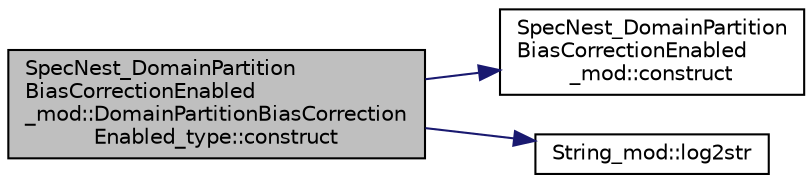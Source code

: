 digraph "SpecNest_DomainPartitionBiasCorrectionEnabled_mod::DomainPartitionBiasCorrectionEnabled_type::construct"
{
 // LATEX_PDF_SIZE
  edge [fontname="Helvetica",fontsize="10",labelfontname="Helvetica",labelfontsize="10"];
  node [fontname="Helvetica",fontsize="10",shape=record];
  rankdir="LR";
  Node1 [label="SpecNest_DomainPartition\lBiasCorrectionEnabled\l_mod::DomainPartitionBiasCorrection\lEnabled_type::construct",height=0.2,width=0.4,color="black", fillcolor="grey75", style="filled", fontcolor="black",tooltip=" "];
  Node1 -> Node2 [color="midnightblue",fontsize="10",style="solid",fontname="Helvetica"];
  Node2 [label="SpecNest_DomainPartition\lBiasCorrectionEnabled\l_mod::construct",height=0.2,width=0.4,color="black", fillcolor="white", style="filled",URL="$namespaceSpecNest__DomainPartitionBiasCorrectionEnabled__mod.html#a38c5e48ab7d01edde60ae44afd21b996",tooltip=" "];
  Node1 -> Node3 [color="midnightblue",fontsize="10",style="solid",fontname="Helvetica"];
  Node3 [label="String_mod::log2str",height=0.2,width=0.4,color="black", fillcolor="white", style="filled",URL="$namespaceString__mod.html#ae6466d5ac218cfc89e869bebdec2ddd3",tooltip="Convert the input logical value to value and return the result."];
}
